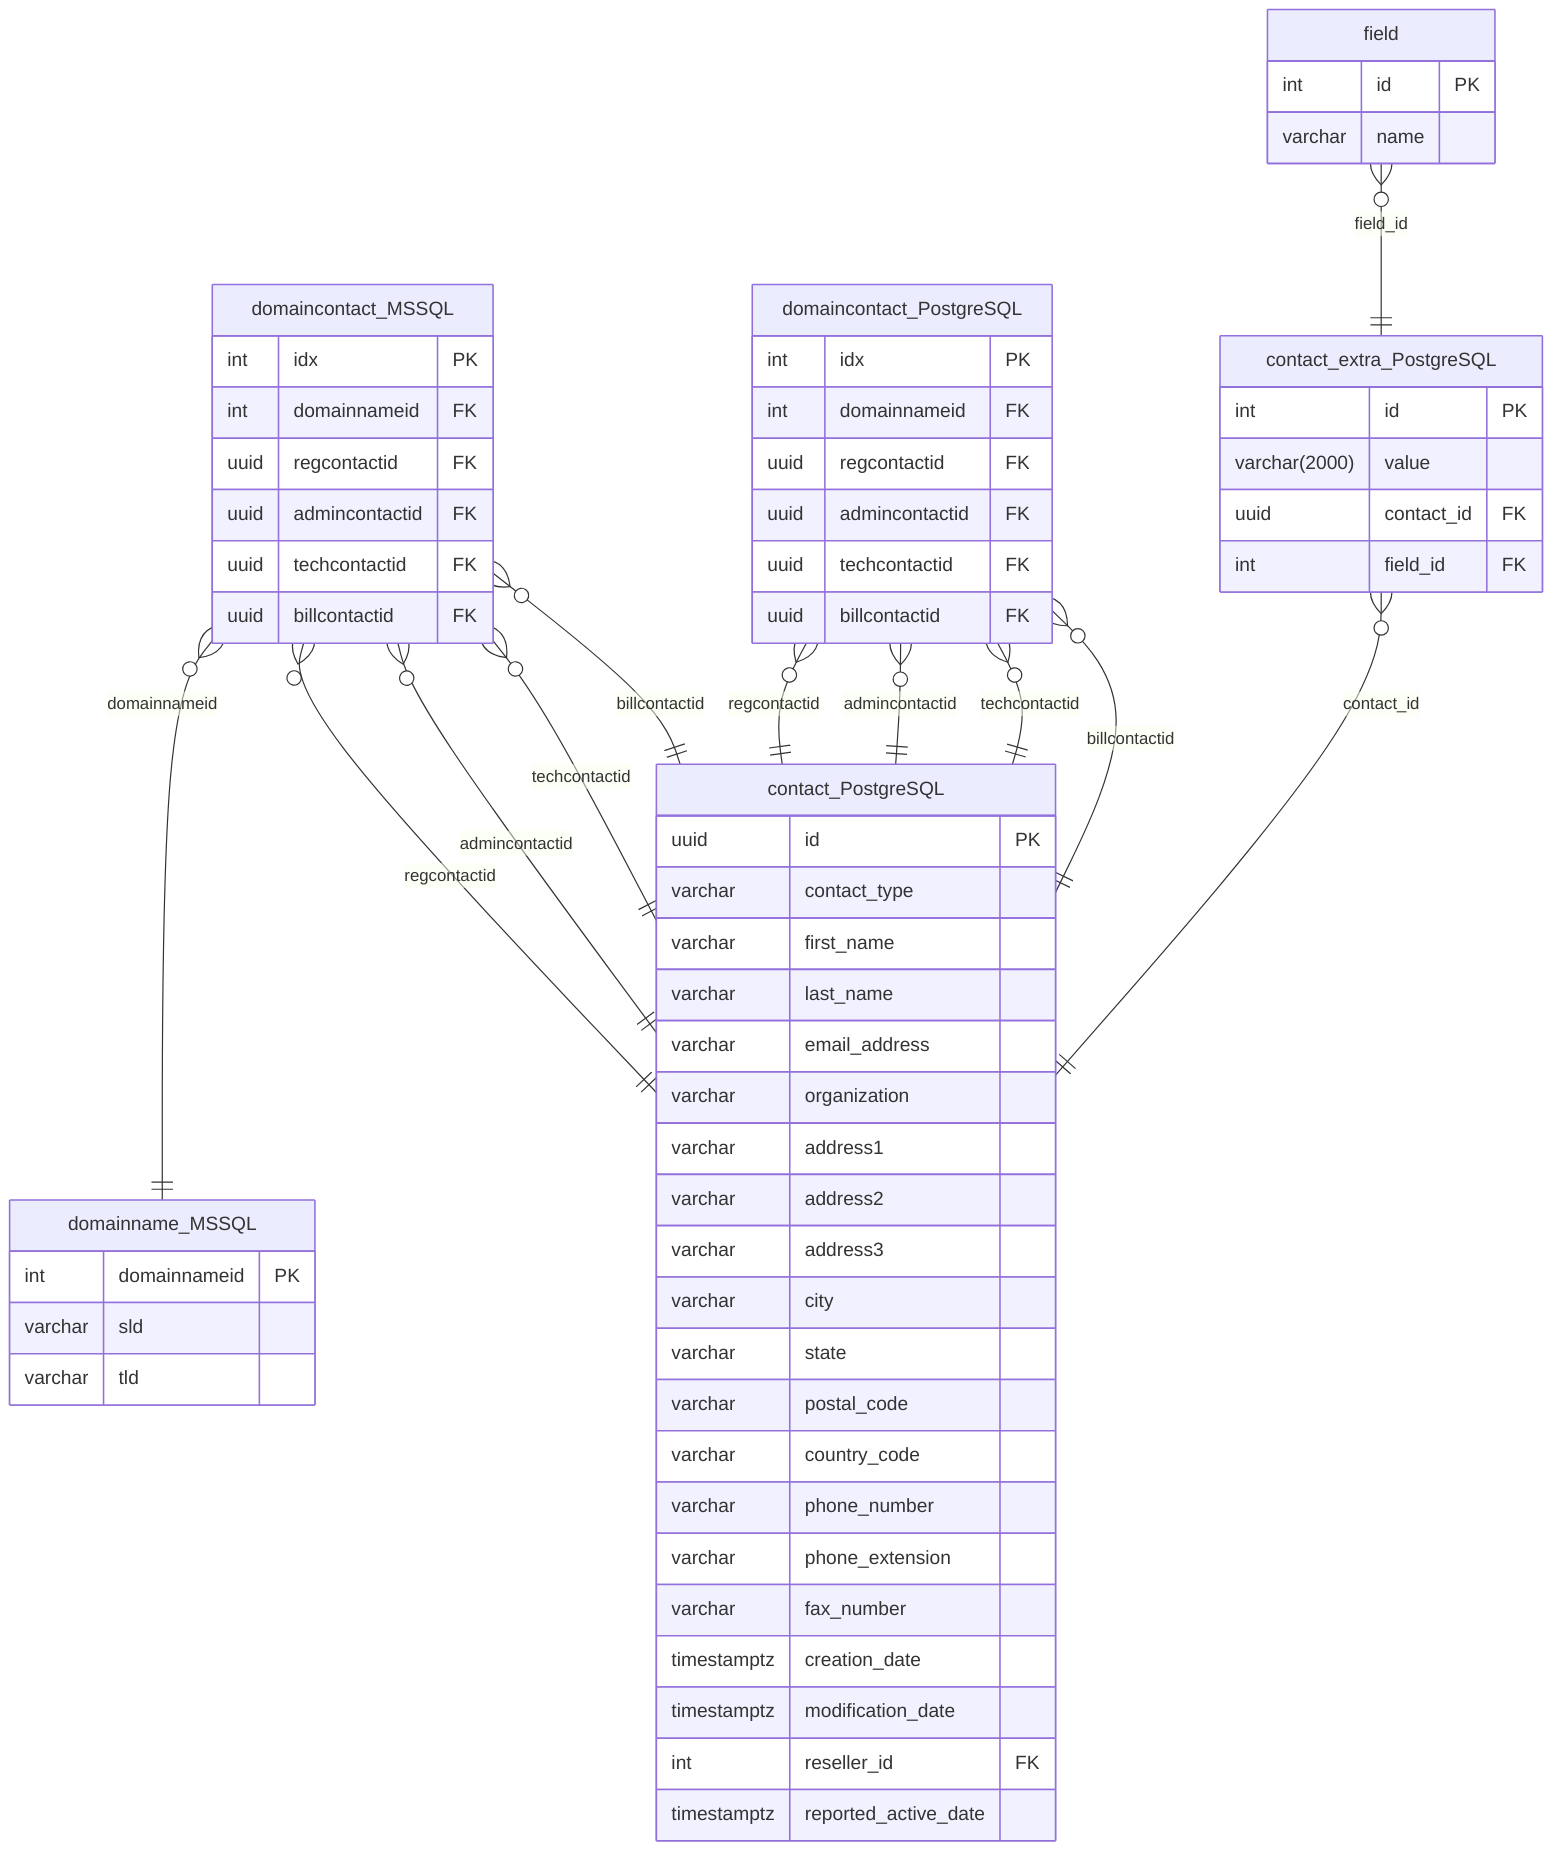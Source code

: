 erDiagram 


    

     domainname_MSSQL {        
      int domainnameid PK 
	  varchar sld
	  varchar tld 
	  
    }

    domaincontact_MSSQL {     
	int idx PK
	int domainnameid FK
	uuid regcontactid FK
	uuid admincontactid FK
	uuid techcontactid FK
	uuid billcontactid FK	
    }

	domaincontact_PostgreSQL {     
	int idx PK
	int domainnameid FK
	uuid regcontactid FK
	uuid admincontactid FK
	uuid techcontactid FK
	uuid billcontactid FK	
    }

    contact_PostgreSQL{
    uuid id PK
	varchar contact_type 
    varchar first_name 
	varchar last_name 
	varchar email_address 
	varchar organization 
	varchar address1 
	varchar address2 
	varchar address3 
	varchar city 
	varchar state 
	varchar postal_code 
	varchar country_code 
	varchar phone_number 
	varchar phone_extension 
	varchar fax_number 
	timestamptz creation_date 
	timestamptz modification_date 
	int reseller_id FK
	timestamptz reported_active_date 
    }

    contact_extra_PostgreSQL{
    int id PK 
	varchar(2000) value 
	uuid contact_id  FK
	int field_id   FK
    }

	field{
	int id PK
	varchar name
	}

    
  
    
    
    
    domaincontact_MSSQL }o--|| domainname_MSSQL : "domainnameid"
    domaincontact_MSSQL }o--|| contact_PostgreSQL : "regcontactid"
    domaincontact_MSSQL }o--|| contact_PostgreSQL : "admincontactid"
    domaincontact_MSSQL }o--|| contact_PostgreSQL : "techcontactid"
    domaincontact_MSSQL }o--|| contact_PostgreSQL : "billcontactid"
    field  }o--|| contact_extra_PostgreSQL : "field_id"
	contact_extra_PostgreSQL }o--|| contact_PostgreSQL : "contact_id"
	domaincontact_PostgreSQL }o--|| contact_PostgreSQL : "regcontactid"
    domaincontact_PostgreSQL }o--|| contact_PostgreSQL : "admincontactid"
    domaincontact_PostgreSQL }o--|| contact_PostgreSQL : "techcontactid"
    domaincontact_PostgreSQL }o--|| contact_PostgreSQL : "billcontactid"